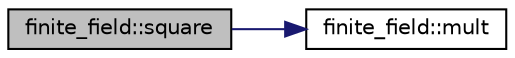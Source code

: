 digraph "finite_field::square"
{
  edge [fontname="Helvetica",fontsize="10",labelfontname="Helvetica",labelfontsize="10"];
  node [fontname="Helvetica",fontsize="10",shape=record];
  rankdir="LR";
  Node18754 [label="finite_field::square",height=0.2,width=0.4,color="black", fillcolor="grey75", style="filled", fontcolor="black"];
  Node18754 -> Node18755 [color="midnightblue",fontsize="10",style="solid",fontname="Helvetica"];
  Node18755 [label="finite_field::mult",height=0.2,width=0.4,color="black", fillcolor="white", style="filled",URL="$df/d5a/classfinite__field.html#a24fb5917aa6d4d656fd855b7f44a13b0"];
}
